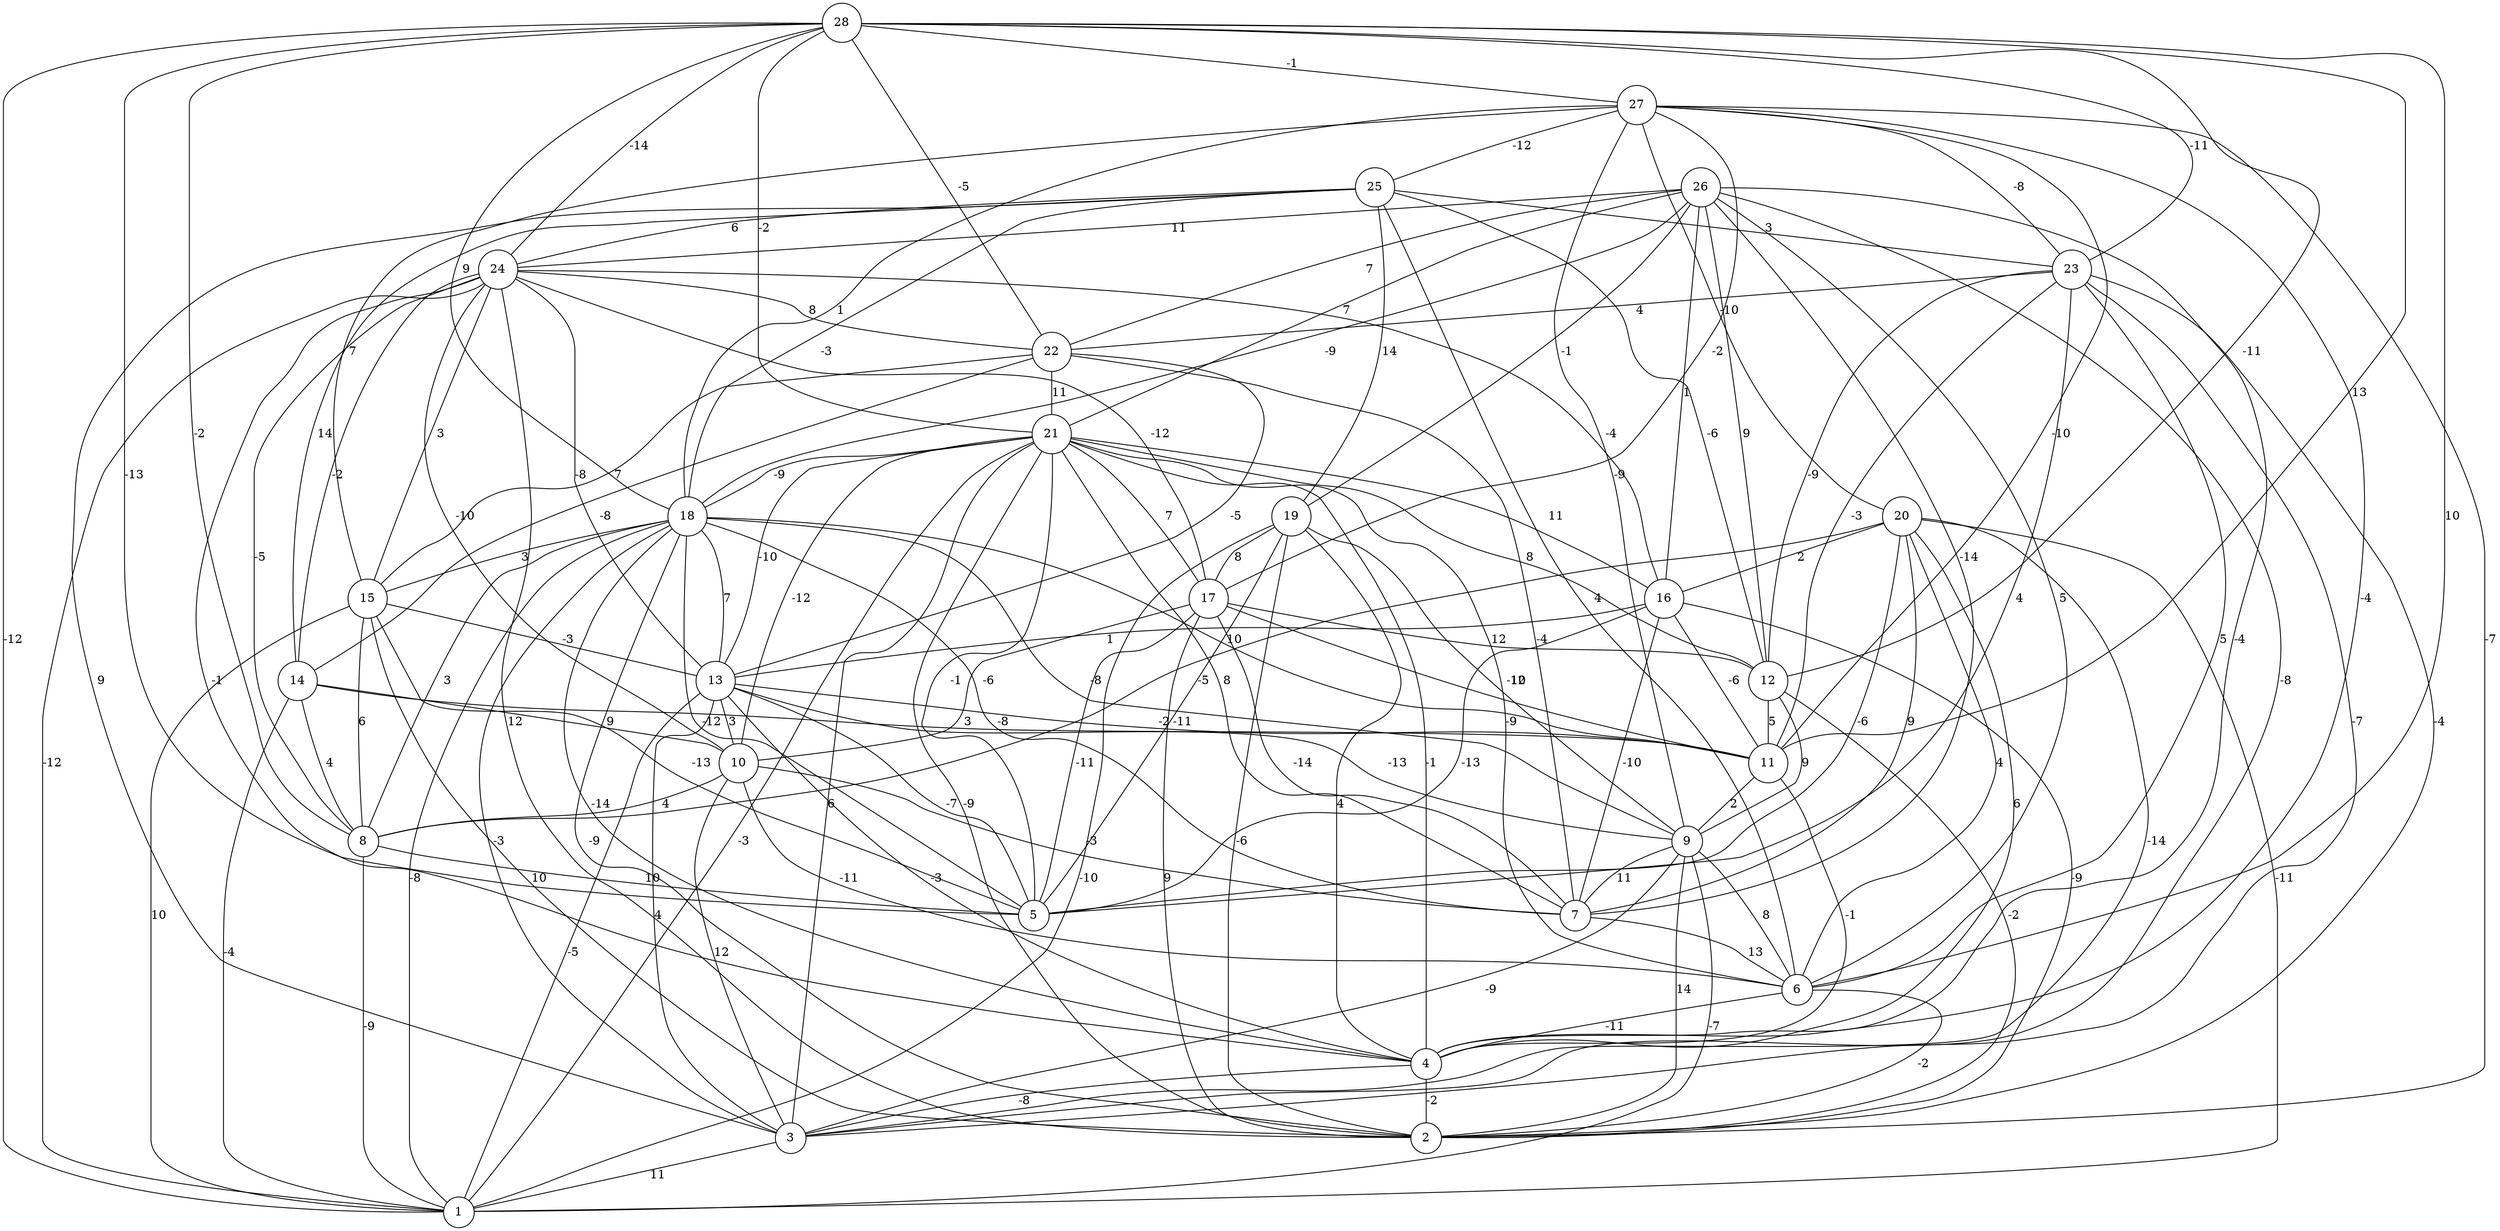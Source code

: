 graph { 
	 fontname="Helvetica,Arial,sans-serif" 
	 node [shape = circle]; 
	 28 -- 1 [label = "-12"];
	 28 -- 5 [label = "-13"];
	 28 -- 6 [label = "10"];
	 28 -- 8 [label = "-2"];
	 28 -- 11 [label = "13"];
	 28 -- 12 [label = "-11"];
	 28 -- 18 [label = "9"];
	 28 -- 21 [label = "-2"];
	 28 -- 22 [label = "-5"];
	 28 -- 23 [label = "-11"];
	 28 -- 24 [label = "-14"];
	 28 -- 27 [label = "-1"];
	 27 -- 2 [label = "-7"];
	 27 -- 4 [label = "-4"];
	 27 -- 9 [label = "-9"];
	 27 -- 11 [label = "-10"];
	 27 -- 15 [label = "7"];
	 27 -- 17 [label = "-2"];
	 27 -- 18 [label = "1"];
	 27 -- 20 [label = "-10"];
	 27 -- 23 [label = "-8"];
	 27 -- 25 [label = "-12"];
	 26 -- 3 [label = "-8"];
	 26 -- 4 [label = "-4"];
	 26 -- 6 [label = "5"];
	 26 -- 7 [label = "-14"];
	 26 -- 12 [label = "9"];
	 26 -- 16 [label = "1"];
	 26 -- 18 [label = "-9"];
	 26 -- 19 [label = "-1"];
	 26 -- 21 [label = "7"];
	 26 -- 22 [label = "7"];
	 26 -- 24 [label = "11"];
	 25 -- 3 [label = "9"];
	 25 -- 6 [label = "4"];
	 25 -- 12 [label = "-6"];
	 25 -- 14 [label = "14"];
	 25 -- 18 [label = "-3"];
	 25 -- 19 [label = "14"];
	 25 -- 23 [label = "3"];
	 25 -- 24 [label = "6"];
	 24 -- 1 [label = "-12"];
	 24 -- 2 [label = "12"];
	 24 -- 4 [label = "-1"];
	 24 -- 8 [label = "-5"];
	 24 -- 10 [label = "-10"];
	 24 -- 13 [label = "-8"];
	 24 -- 14 [label = "-2"];
	 24 -- 15 [label = "3"];
	 24 -- 16 [label = "-4"];
	 24 -- 17 [label = "-12"];
	 24 -- 22 [label = "8"];
	 23 -- 2 [label = "-4"];
	 23 -- 3 [label = "-7"];
	 23 -- 5 [label = "4"];
	 23 -- 6 [label = "5"];
	 23 -- 11 [label = "-3"];
	 23 -- 12 [label = "-9"];
	 23 -- 22 [label = "4"];
	 22 -- 7 [label = "-4"];
	 22 -- 13 [label = "-5"];
	 22 -- 14 [label = "-8"];
	 22 -- 15 [label = "7"];
	 22 -- 21 [label = "11"];
	 21 -- 1 [label = "-3"];
	 21 -- 2 [label = "-9"];
	 21 -- 3 [label = "6"];
	 21 -- 4 [label = "-1"];
	 21 -- 5 [label = "-1"];
	 21 -- 6 [label = "-9"];
	 21 -- 7 [label = "8"];
	 21 -- 10 [label = "-12"];
	 21 -- 12 [label = "8"];
	 21 -- 13 [label = "-10"];
	 21 -- 16 [label = "11"];
	 21 -- 17 [label = "7"];
	 21 -- 18 [label = "-9"];
	 20 -- 1 [label = "-11"];
	 20 -- 3 [label = "-14"];
	 20 -- 4 [label = "6"];
	 20 -- 5 [label = "-6"];
	 20 -- 6 [label = "4"];
	 20 -- 7 [label = "9"];
	 20 -- 8 [label = "-5"];
	 20 -- 16 [label = "2"];
	 19 -- 1 [label = "-10"];
	 19 -- 2 [label = "-6"];
	 19 -- 4 [label = "4"];
	 19 -- 5 [label = "-11"];
	 19 -- 9 [label = "10"];
	 19 -- 17 [label = "8"];
	 18 -- 1 [label = "-8"];
	 18 -- 2 [label = "-9"];
	 18 -- 3 [label = "-3"];
	 18 -- 4 [label = "-14"];
	 18 -- 5 [label = "-12"];
	 18 -- 7 [label = "-8"];
	 18 -- 8 [label = "3"];
	 18 -- 9 [label = "-8"];
	 18 -- 11 [label = "10"];
	 18 -- 13 [label = "7"];
	 18 -- 15 [label = "3"];
	 17 -- 2 [label = "9"];
	 17 -- 5 [label = "-11"];
	 17 -- 7 [label = "-14"];
	 17 -- 10 [label = "-6"];
	 17 -- 11 [label = "-12"];
	 17 -- 12 [label = "12"];
	 16 -- 2 [label = "-9"];
	 16 -- 5 [label = "-13"];
	 16 -- 7 [label = "-10"];
	 16 -- 11 [label = "-6"];
	 16 -- 13 [label = "1"];
	 15 -- 1 [label = "10"];
	 15 -- 2 [label = "10"];
	 15 -- 5 [label = "-13"];
	 15 -- 8 [label = "6"];
	 15 -- 13 [label = "-3"];
	 14 -- 1 [label = "-4"];
	 14 -- 8 [label = "4"];
	 14 -- 10 [label = "9"];
	 14 -- 11 [label = "3"];
	 13 -- 1 [label = "-5"];
	 13 -- 3 [label = "4"];
	 13 -- 4 [label = "-3"];
	 13 -- 5 [label = "-7"];
	 13 -- 9 [label = "-13"];
	 13 -- 10 [label = "3"];
	 13 -- 11 [label = "-2"];
	 12 -- 2 [label = "-2"];
	 12 -- 9 [label = "9"];
	 12 -- 11 [label = "5"];
	 11 -- 4 [label = "-1"];
	 11 -- 9 [label = "2"];
	 10 -- 3 [label = "12"];
	 10 -- 6 [label = "-11"];
	 10 -- 7 [label = "-3"];
	 10 -- 8 [label = "4"];
	 9 -- 1 [label = "-7"];
	 9 -- 2 [label = "14"];
	 9 -- 3 [label = "-9"];
	 9 -- 6 [label = "8"];
	 9 -- 7 [label = "11"];
	 8 -- 1 [label = "-9"];
	 8 -- 5 [label = "10"];
	 7 -- 6 [label = "13"];
	 6 -- 2 [label = "-2"];
	 6 -- 4 [label = "-11"];
	 4 -- 2 [label = "-2"];
	 4 -- 3 [label = "-8"];
	 3 -- 1 [label = "11"];
	 1;
	 2;
	 3;
	 4;
	 5;
	 6;
	 7;
	 8;
	 9;
	 10;
	 11;
	 12;
	 13;
	 14;
	 15;
	 16;
	 17;
	 18;
	 19;
	 20;
	 21;
	 22;
	 23;
	 24;
	 25;
	 26;
	 27;
	 28;
}
